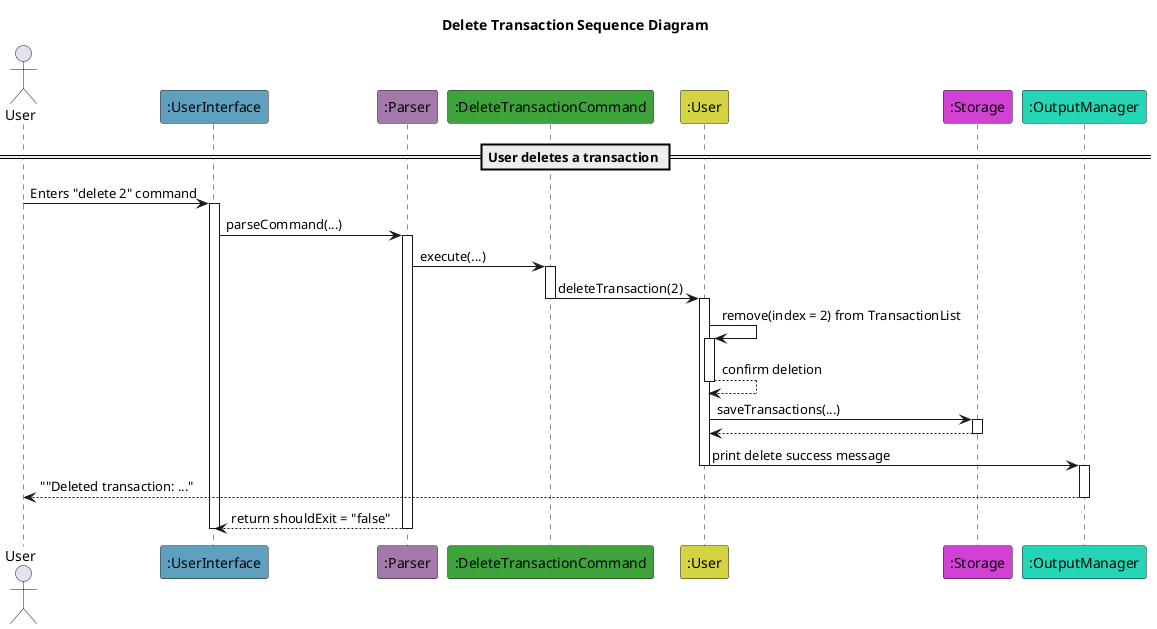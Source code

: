 @startuml
'https://plantuml.com/sequence-diagram

'autonumber

actor User as U

participant ":UserInterface" as UserInterface #60A0BF
participant ":Parser" as Parser #A378AA
participant ":DeleteTransactionCommand" as DeleteTransactionCommand #3EA33B
participant ":User" as User #D4D442
participant ":Storage" as Storage #D142D4
participant ":OutputManager" as OutputManager #24D6B6

title Delete Transaction Sequence Diagram

== User deletes a transaction ==

U -> UserInterface : Enters "delete 2" command
activate UserInterface

UserInterface -> Parser : parseCommand(...)
activate Parser

Parser -> DeleteTransactionCommand : execute(...)
activate DeleteTransactionCommand

DeleteTransactionCommand -> User : deleteTransaction(2)
deactivate DeleteTransactionCommand
activate User

User -> User : remove(index = 2) from TransactionList
activate User
User --> User : confirm deletion
deactivate User

User -> Storage : saveTransactions(...)
activate Storage

Storage --> User :
deactivate Storage

User -> OutputManager : print delete success message
deactivate User
activate OutputManager

OutputManager --> U : ""Deleted transaction: ..."
deactivate OutputManager
Parser --> UserInterface : return shouldExit = "false"
deactivate Parser
deactivate UserInterface


@enduml